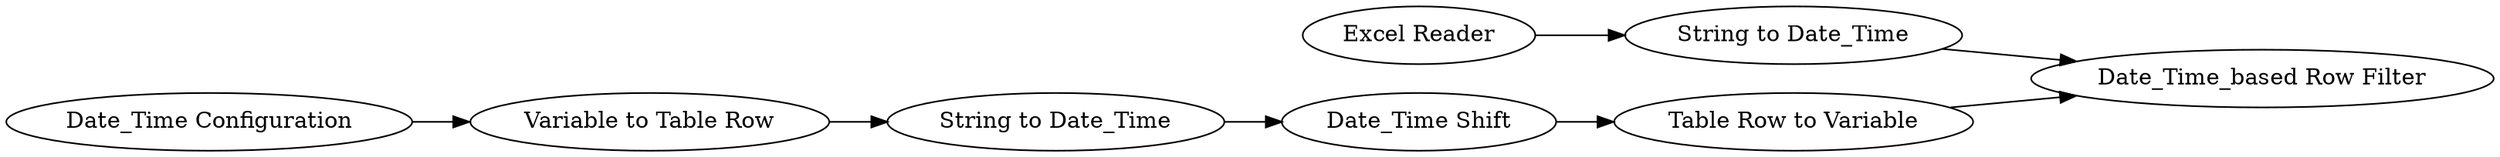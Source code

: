 digraph {
	7 -> 8
	8 -> 9
	9 -> 4
	5 -> 6
	1 -> 2
	6 -> 7
	2 -> 4
	5 [label="Date_Time Configuration"]
	1 [label="Excel Reader"]
	7 [label="String to Date_Time"]
	9 [label="Table Row to Variable"]
	4 [label="Date_Time_based Row Filter"]
	6 [label="Variable to Table Row"]
	8 [label="Date_Time Shift"]
	2 [label="String to Date_Time"]
	rankdir=LR
}
